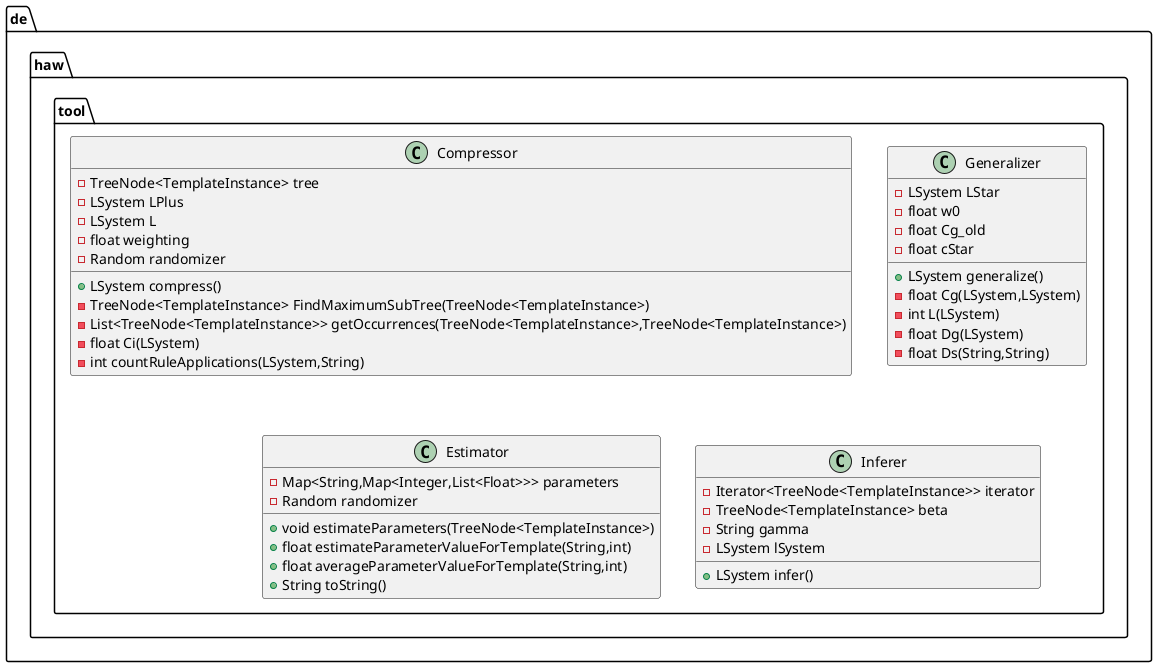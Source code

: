 @startuml
class de.haw.tool.Compressor {
- TreeNode<TemplateInstance> tree
- LSystem LPlus
- LSystem L
- float weighting
- Random randomizer
+ LSystem compress()
- TreeNode<TemplateInstance> FindMaximumSubTree(TreeNode<TemplateInstance>)
- List<TreeNode<TemplateInstance>> getOccurrences(TreeNode<TemplateInstance>,TreeNode<TemplateInstance>)
- float Ci(LSystem)
- int countRuleApplications(LSystem,String)
}
class de.haw.tool.Generalizer {
- LSystem LStar
- float w0
- float Cg_old
- float cStar
+ LSystem generalize()
- float Cg(LSystem,LSystem)
- int L(LSystem)
- float Dg(LSystem)
- float Ds(String,String)
}
class de.haw.tool.Estimator {
- Map<String,Map<Integer,List<Float>>> parameters
- Random randomizer
+ void estimateParameters(TreeNode<TemplateInstance>)
+ float estimateParameterValueForTemplate(String,int)
+ float averageParameterValueForTemplate(String,int)
+ String toString()
}
class de.haw.tool.Inferer {
- Iterator<TreeNode<TemplateInstance>> iterator
- TreeNode<TemplateInstance> beta
- String gamma
- LSystem lSystem
+ LSystem infer()
}
@enduml